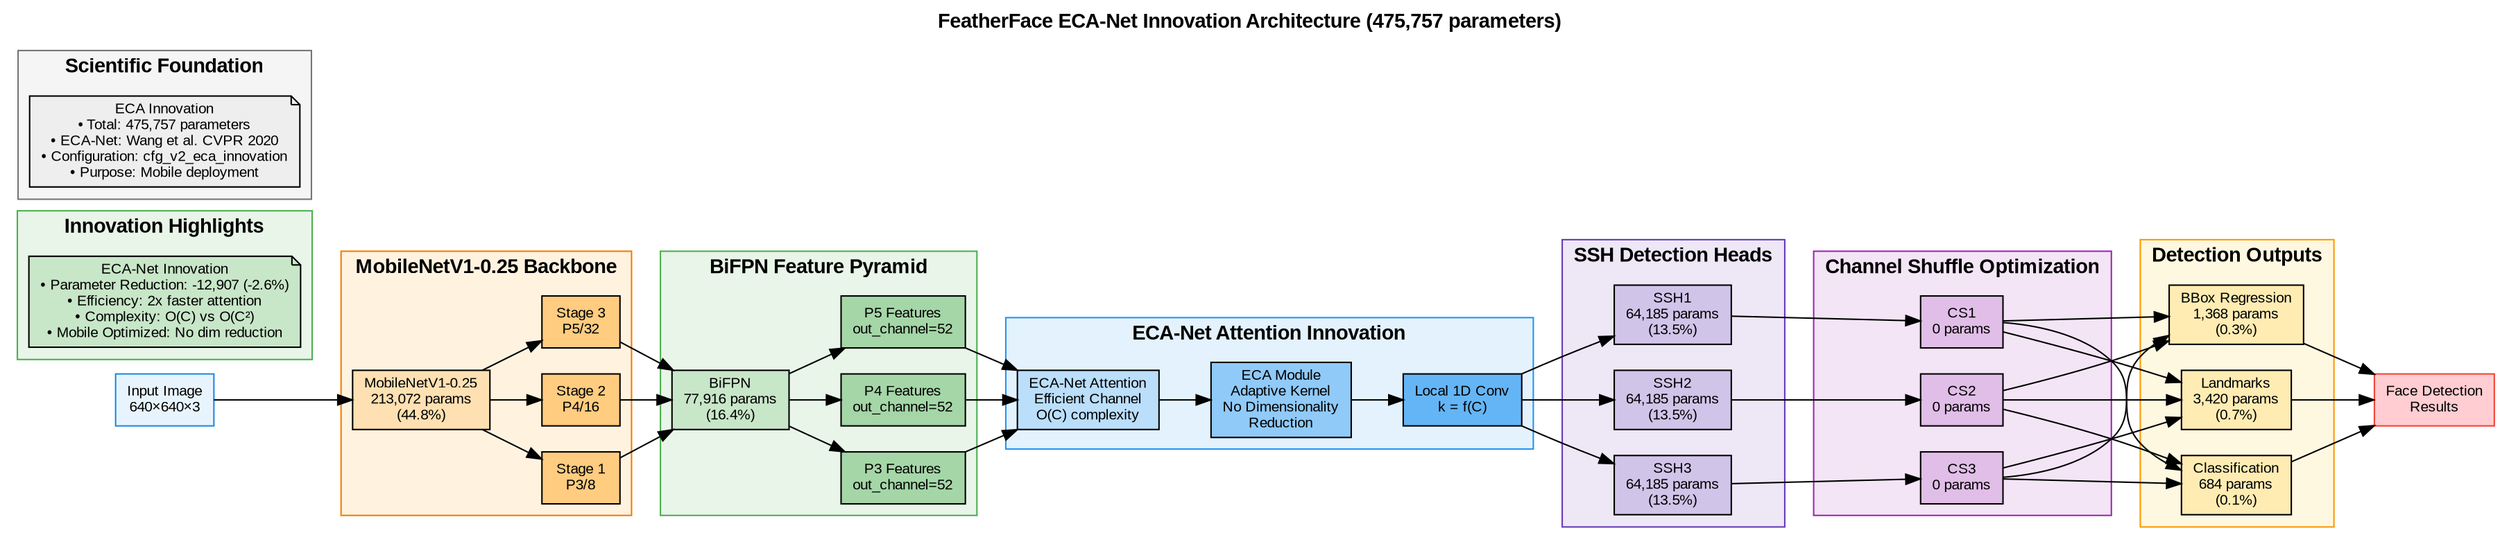 digraph ECAInnovation {
    // Graph configuration
    rankdir=LR;
    node [shape=box, style=filled, fontname="Arial", fontsize=10];
    edge [fontname="Arial", fontsize=9];
    
    // Title
    label="FeatherFace ECA-Net Innovation Architecture (475,757 parameters)";
    labelloc="t";
    fontsize=14;
    fontname="Arial Bold";
    
    // Input
    input [label="Input Image\n640×640×3", fillcolor="#E8F4FD", color="#1E88E5"];
    
    // Backbone
    subgraph cluster_backbone {
        label="MobileNetV1-0.25 Backbone";
        style=filled;
        fillcolor="#FFF3E0";
        color="#F57C00";
        
        mobilenet [label="MobileNetV1-0.25\n213,072 params\n(44.8%)", fillcolor="#FFE0B2"];
        stage1 [label="Stage 1\nP3/8", fillcolor="#FFCC80"];
        stage2 [label="Stage 2\nP4/16", fillcolor="#FFCC80"];
        stage3 [label="Stage 3\nP5/32", fillcolor="#FFCC80"];
    }
    
    // Feature Pyramid Network
    subgraph cluster_fpn {
        label="BiFPN Feature Pyramid";
        style=filled;
        fillcolor="#E8F5E8";
        color="#4CAF50";
        
        bifpn [label="BiFPN\n77,916 params\n(16.4%)", fillcolor="#C8E6C8"];
        p3_out [label="P3 Features\nout_channel=52", fillcolor="#A5D6A7"];
        p4_out [label="P4 Features\nout_channel=52", fillcolor="#A5D6A7"];
        p5_out [label="P5 Features\nout_channel=52", fillcolor="#A5D6A7"];
    }
    
    // ECA-Net Attention (Innovation)
    subgraph cluster_eca {
        label="ECA-Net Attention Innovation";
        style=filled;
        fillcolor="#E3F2FD";
        color="#2196F3";
        
        eca_attention [label="ECA-Net Attention\nEfficient Channel\nO(C) complexity", fillcolor="#BBDEFB"];
        eca_module [label="ECA Module\nAdaptive Kernel\nNo Dimensionality\nReduction", fillcolor="#90CAF9"];
        local_conv [label="Local 1D Conv\nk = f(C)", fillcolor="#64B5F6"];
    }
    
    // SSH Detection Heads
    subgraph cluster_ssh {
        label="SSH Detection Heads";
        style=filled;
        fillcolor="#EDE7F6";
        color="#673AB7";
        
        ssh1 [label="SSH1\n64,185 params\n(13.5%)", fillcolor="#D1C4E9"];
        ssh2 [label="SSH2\n64,185 params\n(13.5%)", fillcolor="#D1C4E9"];
        ssh3 [label="SSH3\n64,185 params\n(13.5%)", fillcolor="#D1C4E9"];
    }
    
    // Channel Shuffle
    subgraph cluster_shuffle {
        label="Channel Shuffle Optimization";
        style=filled;
        fillcolor="#F3E5F5";
        color="#9C27B0";
        
        cs1 [label="CS1\n0 params", fillcolor="#E1BEE7"];
        cs2 [label="CS2\n0 params", fillcolor="#E1BEE7"];
        cs3 [label="CS3\n0 params", fillcolor="#E1BEE7"];
    }
    
    // Output Heads
    subgraph cluster_outputs {
        label="Detection Outputs";
        style=filled;
        fillcolor="#FFF8E1";
        color="#FF9800";
        
        class_head [label="Classification\n684 params\n(0.1%)", fillcolor="#FFECB3"];
        bbox_head [label="BBox Regression\n1,368 params\n(0.3%)", fillcolor="#FFECB3"];
        landmark_head [label="Landmarks\n3,420 params\n(0.7%)", fillcolor="#FFECB3"];
    }
    
    // Final Outputs
    output [label="Face Detection\nResults", fillcolor="#FFCDD2", color="#F44336"];
    
    // Connections
    input -> mobilenet;
    
    mobilenet -> stage1;
    mobilenet -> stage2;
    mobilenet -> stage3;
    
    stage1 -> bifpn;
    stage2 -> bifpn;
    stage3 -> bifpn;
    
    bifpn -> p3_out;
    bifpn -> p4_out;
    bifpn -> p5_out;
    
    p3_out -> eca_attention;
    p4_out -> eca_attention;
    p5_out -> eca_attention;
    
    eca_attention -> eca_module;
    eca_module -> local_conv;
    
    local_conv -> ssh1;
    local_conv -> ssh2;
    local_conv -> ssh3;
    
    ssh1 -> cs1;
    ssh2 -> cs2;
    ssh3 -> cs3;
    
    cs1 -> class_head;
    cs1 -> bbox_head;
    cs1 -> landmark_head;
    cs2 -> class_head;
    cs2 -> bbox_head;
    cs2 -> landmark_head;
    cs3 -> class_head;
    cs3 -> bbox_head;
    cs3 -> landmark_head;
    
    class_head -> output;
    bbox_head -> output;
    landmark_head -> output;
    
    // Innovation highlights
    subgraph cluster_innovation {
        label="Innovation Highlights";
        style=filled;
        fillcolor="#E8F5E8";
        color="#4CAF50";
        
        innovation [label="ECA-Net Innovation\n• Parameter Reduction: -12,907 (-2.6%)\n• Efficiency: 2x faster attention\n• Complexity: O(C) vs O(C²)\n• Mobile Optimized: No dim reduction", 
                   fillcolor="#C8E6C8", shape=note];
    }
    
    // Scientific details
    subgraph cluster_details {
        label="Scientific Foundation";
        style=filled;
        fillcolor="#F5F5F5";
        color="#757575";
        
        details [label="ECA Innovation\n• Total: 475,757 parameters\n• ECA-Net: Wang et al. CVPR 2020\n• Configuration: cfg_v2_eca_innovation\n• Purpose: Mobile deployment", 
                fillcolor="#EEEEEE", shape=note];
    }
}